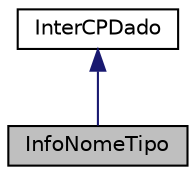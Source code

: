 digraph "InfoNomeTipo"
{
  edge [fontname="Helvetica",fontsize="10",labelfontname="Helvetica",labelfontsize="10"];
  node [fontname="Helvetica",fontsize="10",shape=record];
  Node0 [label="InfoNomeTipo",height=0.2,width=0.4,color="black", fillcolor="grey75", style="filled", fontcolor="black"];
  Node1 -> Node0 [dir="back",color="midnightblue",fontsize="10",style="solid",fontname="Helvetica"];
  Node1 [label="InterCPDado",height=0.2,width=0.4,color="black", fillcolor="white", style="filled",URL="$class_inter_c_p_dado.html",tooltip="Interface para os dados da tabela de símbolos de um arquivo .class. "];
}
